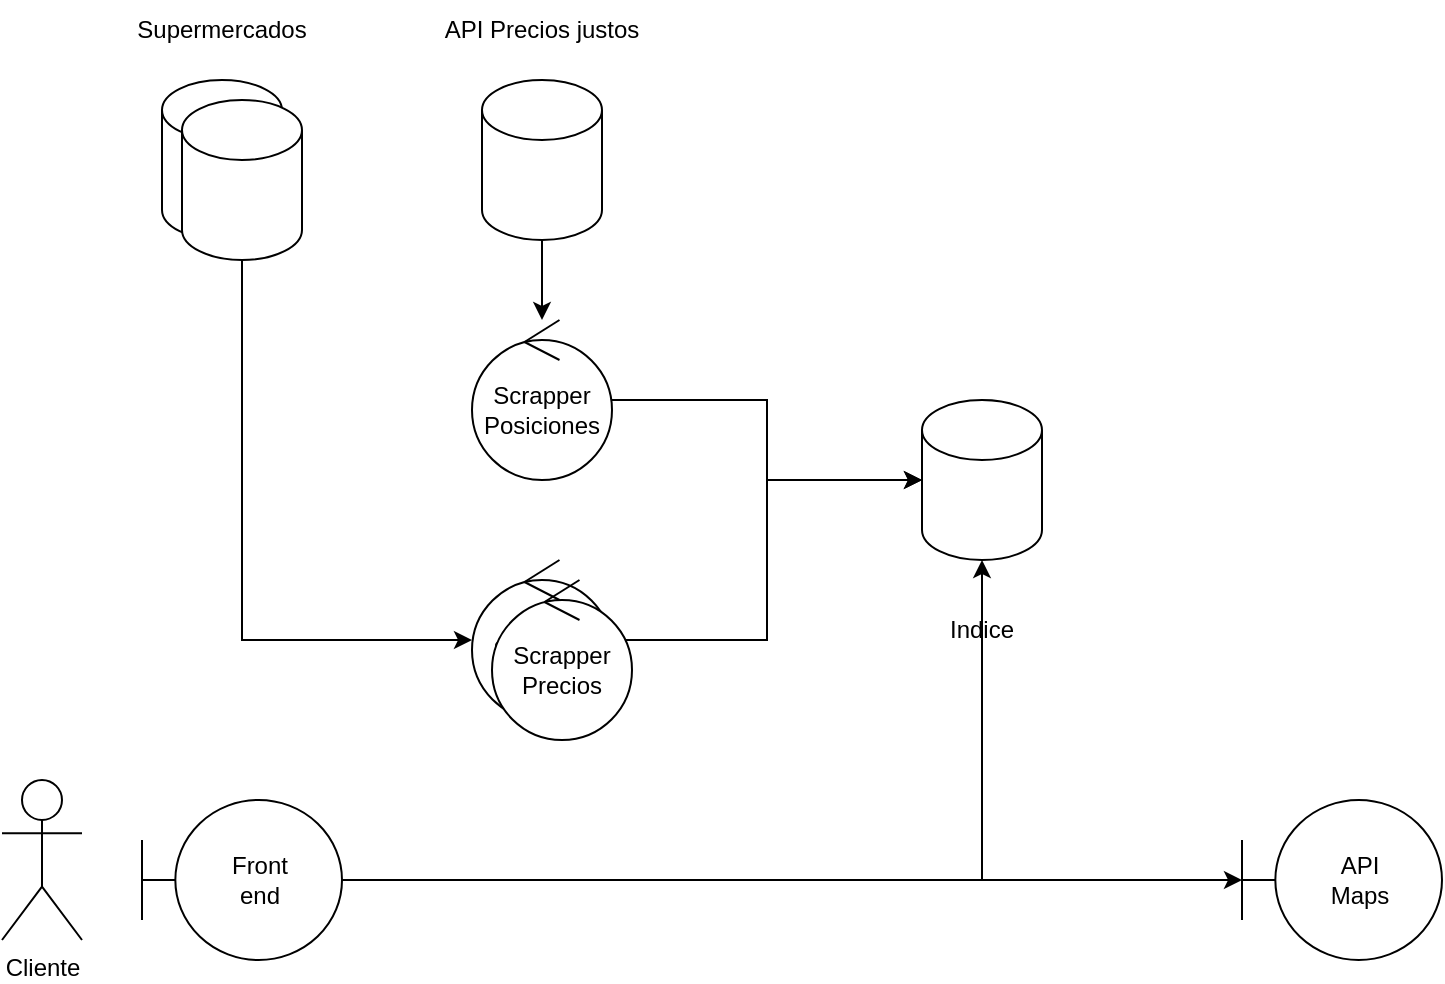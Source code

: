<mxfile version="20.2.7" type="device"><diagram id="m4hbagYCbv1tRkT_Ir8c" name="Page-1"><mxGraphModel dx="1422" dy="771" grid="1" gridSize="10" guides="1" tooltips="1" connect="1" arrows="1" fold="1" page="1" pageScale="1" pageWidth="1100" pageHeight="850" math="0" shadow="0"><root><mxCell id="0"/><mxCell id="1" parent="0"/><mxCell id="VKudy7g5QlvzOO5ZZ_-6-1" value="" style="shape=cylinder3;whiteSpace=wrap;html=1;boundedLbl=1;backgroundOutline=1;size=15;" vertex="1" parent="1"><mxGeometry x="130" y="80" width="60" height="80" as="geometry"/></mxCell><mxCell id="VKudy7g5QlvzOO5ZZ_-6-2" value="" style="shape=cylinder3;whiteSpace=wrap;html=1;boundedLbl=1;backgroundOutline=1;size=15;" vertex="1" parent="1"><mxGeometry x="140" y="90" width="60" height="80" as="geometry"/></mxCell><mxCell id="VKudy7g5QlvzOO5ZZ_-6-3" value="&lt;div&gt;Supermercados&lt;/div&gt;" style="text;html=1;strokeColor=none;fillColor=none;align=center;verticalAlign=middle;whiteSpace=wrap;rounded=0;" vertex="1" parent="1"><mxGeometry x="110" y="40" width="100" height="30" as="geometry"/></mxCell><mxCell id="VKudy7g5QlvzOO5ZZ_-6-13" value="" style="edgeStyle=orthogonalEdgeStyle;rounded=0;orthogonalLoop=1;jettySize=auto;html=1;" edge="1" parent="1" source="VKudy7g5QlvzOO5ZZ_-6-4" target="VKudy7g5QlvzOO5ZZ_-6-12"><mxGeometry relative="1" as="geometry"/></mxCell><mxCell id="VKudy7g5QlvzOO5ZZ_-6-4" value="" style="shape=cylinder3;whiteSpace=wrap;html=1;boundedLbl=1;backgroundOutline=1;size=15;" vertex="1" parent="1"><mxGeometry x="290" y="80" width="60" height="80" as="geometry"/></mxCell><mxCell id="VKudy7g5QlvzOO5ZZ_-6-6" value="API Precios justos" style="text;html=1;strokeColor=none;fillColor=none;align=center;verticalAlign=middle;whiteSpace=wrap;rounded=0;" vertex="1" parent="1"><mxGeometry x="270" y="40" width="100" height="30" as="geometry"/></mxCell><mxCell id="VKudy7g5QlvzOO5ZZ_-6-9" value="Scrapper" style="ellipse;shape=umlControl;whiteSpace=wrap;html=1;" vertex="1" parent="1"><mxGeometry x="285" y="320" width="70" height="80" as="geometry"/></mxCell><mxCell id="VKudy7g5QlvzOO5ZZ_-6-10" value="" style="endArrow=classic;html=1;rounded=0;exitX=0.5;exitY=1;exitDx=0;exitDy=0;exitPerimeter=0;" edge="1" parent="1" source="VKudy7g5QlvzOO5ZZ_-6-2" target="VKudy7g5QlvzOO5ZZ_-6-9"><mxGeometry width="50" height="50" relative="1" as="geometry"><mxPoint x="40" y="320" as="sourcePoint"/><mxPoint x="100" y="310" as="targetPoint"/><Array as="points"><mxPoint x="170" y="360"/></Array></mxGeometry></mxCell><mxCell id="VKudy7g5QlvzOO5ZZ_-6-15" value="" style="edgeStyle=orthogonalEdgeStyle;rounded=0;orthogonalLoop=1;jettySize=auto;html=1;" edge="1" parent="1" source="VKudy7g5QlvzOO5ZZ_-6-9" target="VKudy7g5QlvzOO5ZZ_-6-14"><mxGeometry relative="1" as="geometry"/></mxCell><mxCell id="VKudy7g5QlvzOO5ZZ_-6-11" value="&lt;div&gt;Scrapper&lt;/div&gt;Precios" style="ellipse;shape=umlControl;whiteSpace=wrap;html=1;" vertex="1" parent="1"><mxGeometry x="295" y="330" width="70" height="80" as="geometry"/></mxCell><mxCell id="VKudy7g5QlvzOO5ZZ_-6-17" value="" style="edgeStyle=orthogonalEdgeStyle;rounded=0;orthogonalLoop=1;jettySize=auto;html=1;" edge="1" parent="1" source="VKudy7g5QlvzOO5ZZ_-6-12" target="VKudy7g5QlvzOO5ZZ_-6-14"><mxGeometry relative="1" as="geometry"><mxPoint x="410" y="240" as="targetPoint"/></mxGeometry></mxCell><mxCell id="VKudy7g5QlvzOO5ZZ_-6-12" value="&lt;div&gt;Scrapper&lt;/div&gt;Posiciones" style="ellipse;shape=umlControl;whiteSpace=wrap;html=1;" vertex="1" parent="1"><mxGeometry x="285" y="200" width="70" height="80" as="geometry"/></mxCell><mxCell id="VKudy7g5QlvzOO5ZZ_-6-14" value="" style="shape=cylinder3;whiteSpace=wrap;html=1;boundedLbl=1;backgroundOutline=1;size=15;" vertex="1" parent="1"><mxGeometry x="510" y="240" width="60" height="80" as="geometry"/></mxCell><mxCell id="VKudy7g5QlvzOO5ZZ_-6-18" value="Indice" style="text;html=1;strokeColor=none;fillColor=none;align=center;verticalAlign=middle;whiteSpace=wrap;rounded=0;" vertex="1" parent="1"><mxGeometry x="490" y="340" width="100" height="30" as="geometry"/></mxCell><mxCell id="VKudy7g5QlvzOO5ZZ_-6-19" value="&lt;div&gt;Cliente&lt;/div&gt;" style="shape=umlActor;verticalLabelPosition=bottom;verticalAlign=top;html=1;outlineConnect=0;" vertex="1" parent="1"><mxGeometry x="50" y="430" width="40" height="80" as="geometry"/></mxCell><mxCell id="VKudy7g5QlvzOO5ZZ_-6-25" value="" style="edgeStyle=orthogonalEdgeStyle;rounded=0;orthogonalLoop=1;jettySize=auto;html=1;" edge="1" parent="1" source="VKudy7g5QlvzOO5ZZ_-6-23" target="VKudy7g5QlvzOO5ZZ_-6-14"><mxGeometry relative="1" as="geometry"/></mxCell><mxCell id="VKudy7g5QlvzOO5ZZ_-6-23" value="&lt;div&gt;Front&lt;/div&gt;&lt;div&gt;end&lt;br&gt;&lt;/div&gt;" style="shape=umlBoundary;whiteSpace=wrap;html=1;" vertex="1" parent="1"><mxGeometry x="120" y="440" width="100" height="80" as="geometry"/></mxCell><mxCell id="VKudy7g5QlvzOO5ZZ_-6-24" value="&lt;div&gt;API&lt;/div&gt;&lt;div&gt;Maps&lt;/div&gt;" style="shape=umlBoundary;whiteSpace=wrap;html=1;" vertex="1" parent="1"><mxGeometry x="670" y="440" width="100" height="80" as="geometry"/></mxCell><mxCell id="VKudy7g5QlvzOO5ZZ_-6-26" value="" style="edgeStyle=orthogonalEdgeStyle;rounded=0;orthogonalLoop=1;jettySize=auto;html=1;" edge="1" parent="1" source="VKudy7g5QlvzOO5ZZ_-6-23" target="VKudy7g5QlvzOO5ZZ_-6-24"><mxGeometry relative="1" as="geometry"><mxPoint x="230" y="490" as="sourcePoint"/><mxPoint x="550" y="330" as="targetPoint"/></mxGeometry></mxCell></root></mxGraphModel></diagram></mxfile>